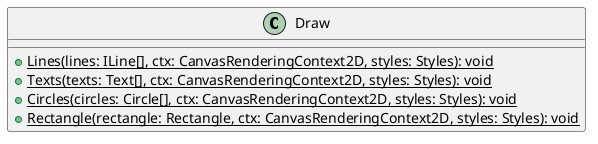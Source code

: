 @startuml
class Draw {
    +{static} Lines(lines: ILine[], ctx: CanvasRenderingContext2D, styles: Styles): void
    +{static} Texts(texts: Text[], ctx: CanvasRenderingContext2D, styles: Styles): void
    +{static} Circles(circles: Circle[], ctx: CanvasRenderingContext2D, styles: Styles): void
    +{static} Rectangle(rectangle: Rectangle, ctx: CanvasRenderingContext2D, styles: Styles): void
}
@enduml

